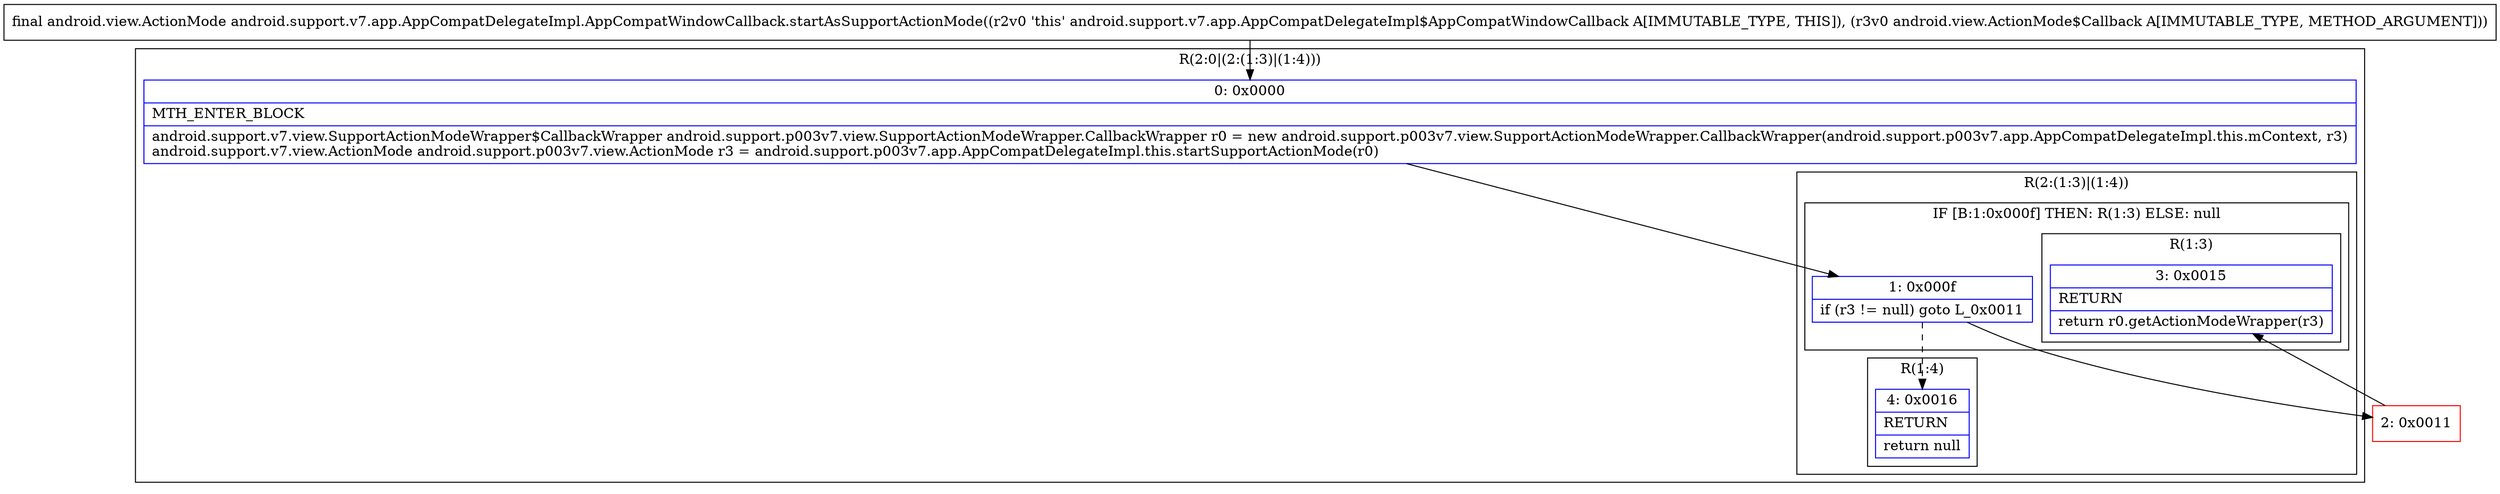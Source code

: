 digraph "CFG forandroid.support.v7.app.AppCompatDelegateImpl.AppCompatWindowCallback.startAsSupportActionMode(Landroid\/view\/ActionMode$Callback;)Landroid\/view\/ActionMode;" {
subgraph cluster_Region_1079081011 {
label = "R(2:0|(2:(1:3)|(1:4)))";
node [shape=record,color=blue];
Node_0 [shape=record,label="{0\:\ 0x0000|MTH_ENTER_BLOCK\l|android.support.v7.view.SupportActionModeWrapper$CallbackWrapper android.support.p003v7.view.SupportActionModeWrapper.CallbackWrapper r0 = new android.support.p003v7.view.SupportActionModeWrapper.CallbackWrapper(android.support.p003v7.app.AppCompatDelegateImpl.this.mContext, r3)\landroid.support.v7.view.ActionMode android.support.p003v7.view.ActionMode r3 = android.support.p003v7.app.AppCompatDelegateImpl.this.startSupportActionMode(r0)\l}"];
subgraph cluster_Region_712499498 {
label = "R(2:(1:3)|(1:4))";
node [shape=record,color=blue];
subgraph cluster_IfRegion_1153360365 {
label = "IF [B:1:0x000f] THEN: R(1:3) ELSE: null";
node [shape=record,color=blue];
Node_1 [shape=record,label="{1\:\ 0x000f|if (r3 != null) goto L_0x0011\l}"];
subgraph cluster_Region_1974812449 {
label = "R(1:3)";
node [shape=record,color=blue];
Node_3 [shape=record,label="{3\:\ 0x0015|RETURN\l|return r0.getActionModeWrapper(r3)\l}"];
}
}
subgraph cluster_Region_1612588322 {
label = "R(1:4)";
node [shape=record,color=blue];
Node_4 [shape=record,label="{4\:\ 0x0016|RETURN\l|return null\l}"];
}
}
}
Node_2 [shape=record,color=red,label="{2\:\ 0x0011}"];
MethodNode[shape=record,label="{final android.view.ActionMode android.support.v7.app.AppCompatDelegateImpl.AppCompatWindowCallback.startAsSupportActionMode((r2v0 'this' android.support.v7.app.AppCompatDelegateImpl$AppCompatWindowCallback A[IMMUTABLE_TYPE, THIS]), (r3v0 android.view.ActionMode$Callback A[IMMUTABLE_TYPE, METHOD_ARGUMENT])) }"];
MethodNode -> Node_0;
Node_0 -> Node_1;
Node_1 -> Node_2;
Node_1 -> Node_4[style=dashed];
Node_2 -> Node_3;
}

